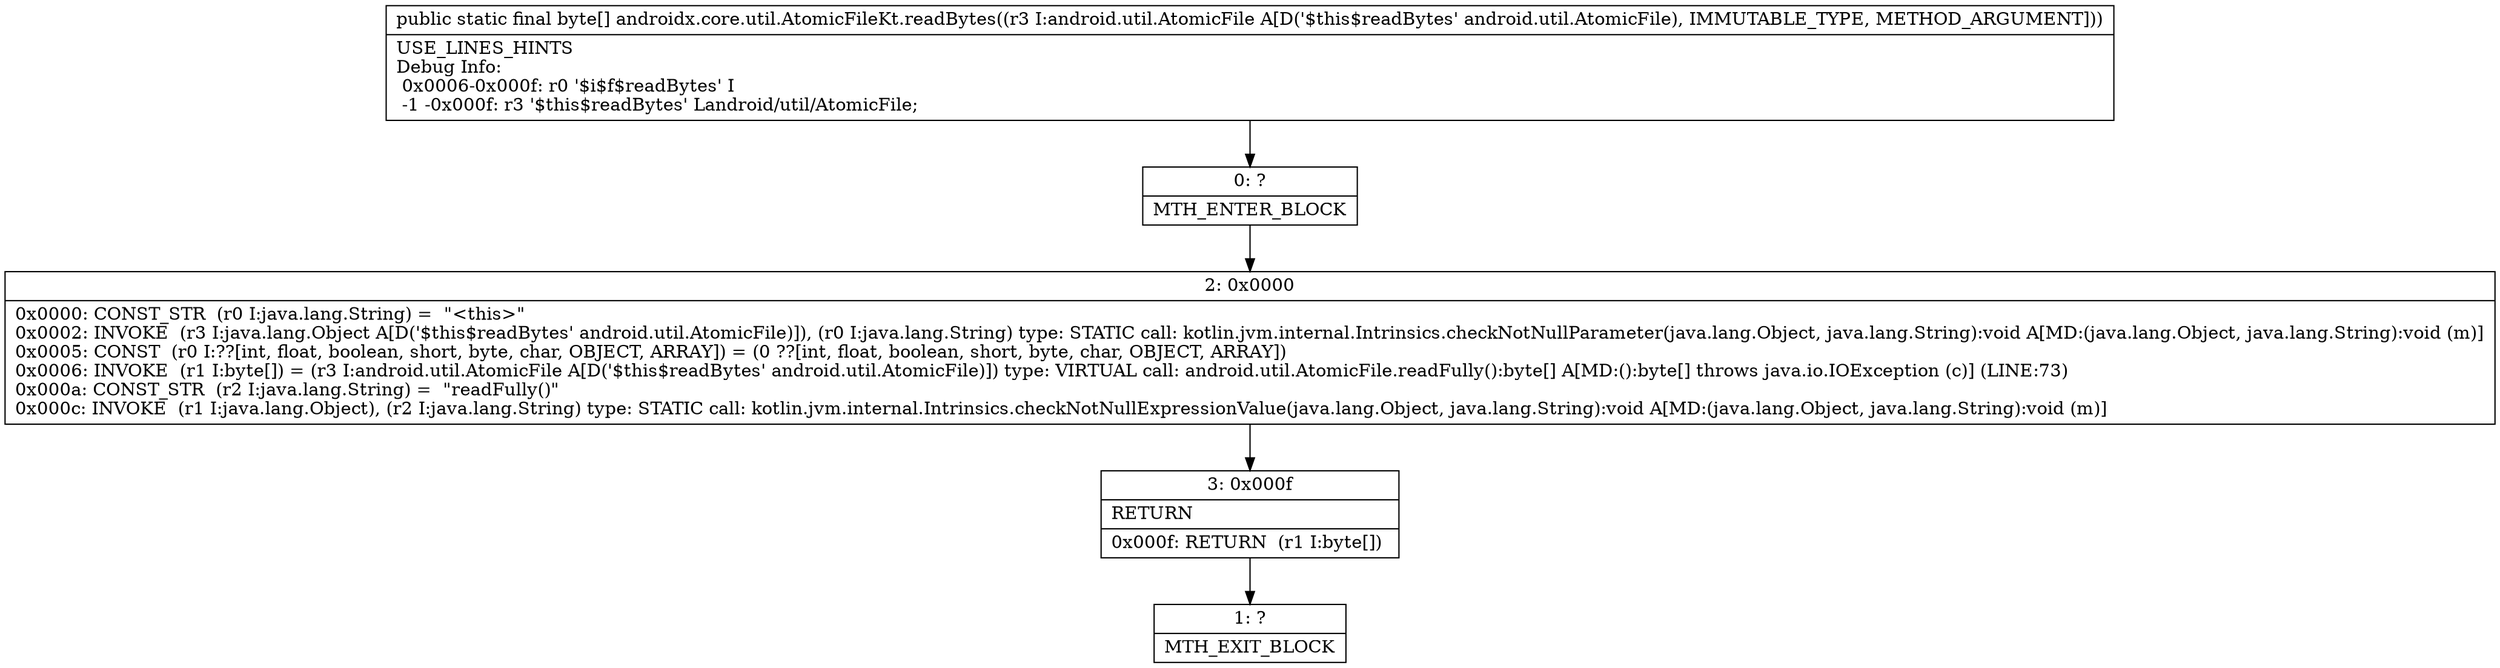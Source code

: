 digraph "CFG forandroidx.core.util.AtomicFileKt.readBytes(Landroid\/util\/AtomicFile;)[B" {
Node_0 [shape=record,label="{0\:\ ?|MTH_ENTER_BLOCK\l}"];
Node_2 [shape=record,label="{2\:\ 0x0000|0x0000: CONST_STR  (r0 I:java.lang.String) =  \"\<this\>\" \l0x0002: INVOKE  (r3 I:java.lang.Object A[D('$this$readBytes' android.util.AtomicFile)]), (r0 I:java.lang.String) type: STATIC call: kotlin.jvm.internal.Intrinsics.checkNotNullParameter(java.lang.Object, java.lang.String):void A[MD:(java.lang.Object, java.lang.String):void (m)]\l0x0005: CONST  (r0 I:??[int, float, boolean, short, byte, char, OBJECT, ARRAY]) = (0 ??[int, float, boolean, short, byte, char, OBJECT, ARRAY]) \l0x0006: INVOKE  (r1 I:byte[]) = (r3 I:android.util.AtomicFile A[D('$this$readBytes' android.util.AtomicFile)]) type: VIRTUAL call: android.util.AtomicFile.readFully():byte[] A[MD:():byte[] throws java.io.IOException (c)] (LINE:73)\l0x000a: CONST_STR  (r2 I:java.lang.String) =  \"readFully()\" \l0x000c: INVOKE  (r1 I:java.lang.Object), (r2 I:java.lang.String) type: STATIC call: kotlin.jvm.internal.Intrinsics.checkNotNullExpressionValue(java.lang.Object, java.lang.String):void A[MD:(java.lang.Object, java.lang.String):void (m)]\l}"];
Node_3 [shape=record,label="{3\:\ 0x000f|RETURN\l|0x000f: RETURN  (r1 I:byte[]) \l}"];
Node_1 [shape=record,label="{1\:\ ?|MTH_EXIT_BLOCK\l}"];
MethodNode[shape=record,label="{public static final byte[] androidx.core.util.AtomicFileKt.readBytes((r3 I:android.util.AtomicFile A[D('$this$readBytes' android.util.AtomicFile), IMMUTABLE_TYPE, METHOD_ARGUMENT]))  | USE_LINES_HINTS\lDebug Info:\l  0x0006\-0x000f: r0 '$i$f$readBytes' I\l  \-1 \-0x000f: r3 '$this$readBytes' Landroid\/util\/AtomicFile;\l}"];
MethodNode -> Node_0;Node_0 -> Node_2;
Node_2 -> Node_3;
Node_3 -> Node_1;
}

